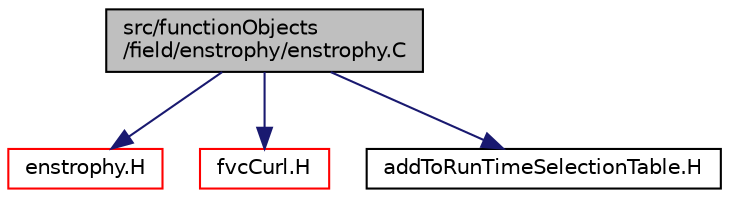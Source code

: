 digraph "src/functionObjects/field/enstrophy/enstrophy.C"
{
  bgcolor="transparent";
  edge [fontname="Helvetica",fontsize="10",labelfontname="Helvetica",labelfontsize="10"];
  node [fontname="Helvetica",fontsize="10",shape=record];
  Node1 [label="src/functionObjects\l/field/enstrophy/enstrophy.C",height=0.2,width=0.4,color="black", fillcolor="grey75", style="filled", fontcolor="black"];
  Node1 -> Node2 [color="midnightblue",fontsize="10",style="solid",fontname="Helvetica"];
  Node2 [label="enstrophy.H",height=0.2,width=0.4,color="red",URL="$a06326.html"];
  Node1 -> Node3 [color="midnightblue",fontsize="10",style="solid",fontname="Helvetica"];
  Node3 [label="fvcCurl.H",height=0.2,width=0.4,color="red",URL="$a05827.html",tooltip="Calculate the curl of the given volField by constructing the Hodge-dual of the symmetric part of the ..."];
  Node1 -> Node4 [color="midnightblue",fontsize="10",style="solid",fontname="Helvetica"];
  Node4 [label="addToRunTimeSelectionTable.H",height=0.2,width=0.4,color="black",URL="$a08150.html",tooltip="Macros for easy insertion into run-time selection tables. "];
}
